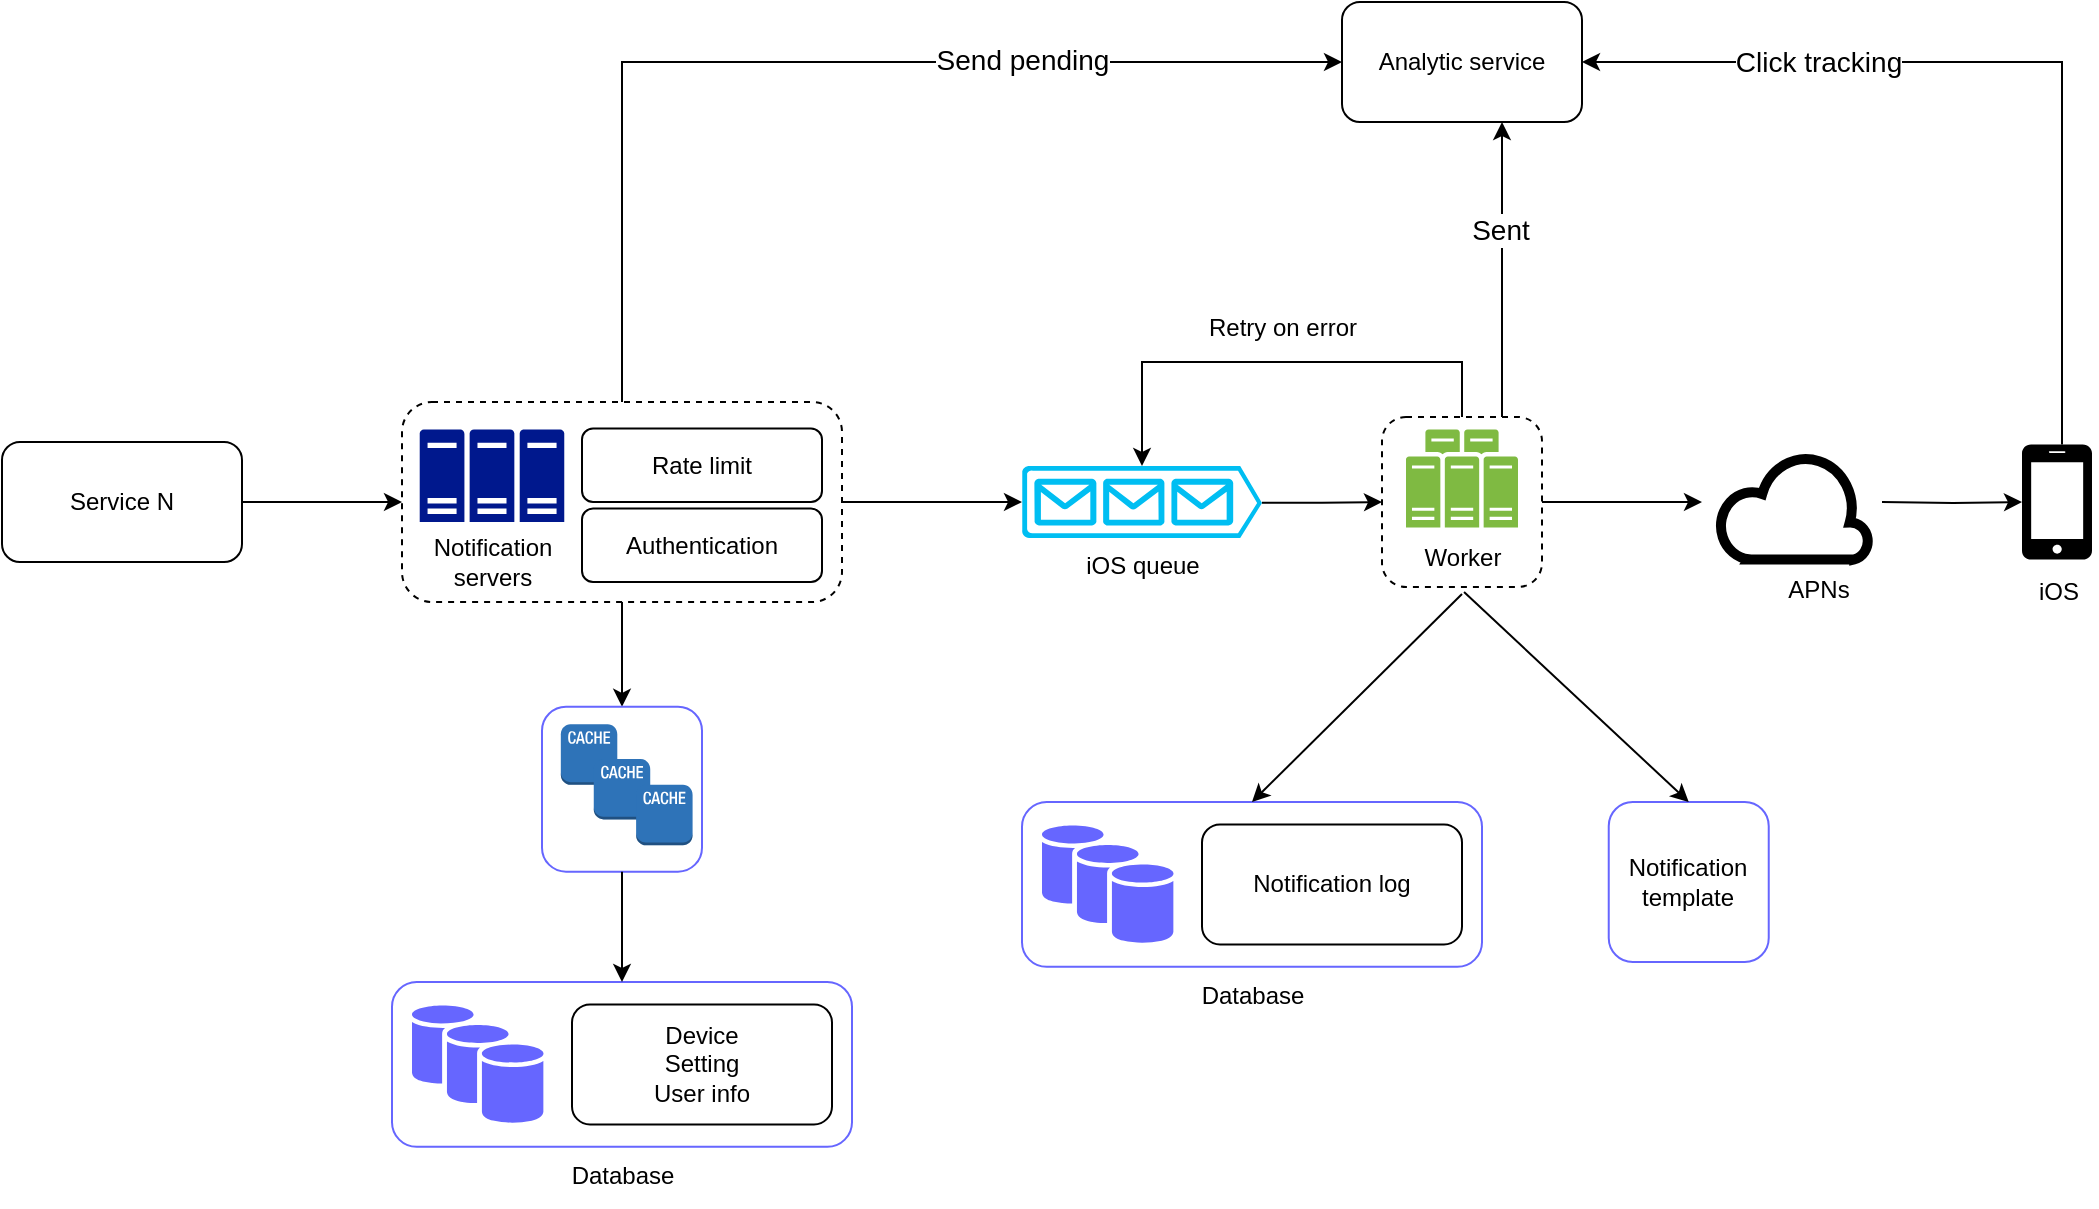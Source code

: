 <mxfile version="24.7.17">
  <diagram name="Page-1" id="5w6YOpGTzONQXnQhQidN">
    <mxGraphModel grid="1" page="1" gridSize="10" guides="1" tooltips="1" connect="1" arrows="1" fold="1" pageScale="1" pageWidth="850" pageHeight="1100" math="0" shadow="0">
      <root>
        <mxCell id="0" />
        <mxCell id="1" parent="0" />
        <mxCell id="AeUnnbuYNQwcfc2Jq3Y8-59" style="edgeStyle=orthogonalEdgeStyle;rounded=0;orthogonalLoop=1;jettySize=auto;html=1;exitX=0.5;exitY=1;exitDx=0;exitDy=0;entryX=0.5;entryY=0;entryDx=0;entryDy=0;" edge="1" parent="1" source="UhGnseYafk5A4zhblU-_-9" target="AeUnnbuYNQwcfc2Jq3Y8-26">
          <mxGeometry relative="1" as="geometry" />
        </mxCell>
        <mxCell id="AeUnnbuYNQwcfc2Jq3Y8-91" style="edgeStyle=orthogonalEdgeStyle;rounded=0;orthogonalLoop=1;jettySize=auto;html=1;entryX=0;entryY=0.5;entryDx=0;entryDy=0;" edge="1" parent="1" source="UhGnseYafk5A4zhblU-_-9" target="AeUnnbuYNQwcfc2Jq3Y8-90">
          <mxGeometry relative="1" as="geometry">
            <Array as="points">
              <mxPoint x="1030" y="170" />
            </Array>
          </mxGeometry>
        </mxCell>
        <mxCell id="AeUnnbuYNQwcfc2Jq3Y8-92" value="Send pending" style="edgeLabel;html=1;align=center;verticalAlign=middle;resizable=0;points=[];fontSize=14;" connectable="0" vertex="1" parent="AeUnnbuYNQwcfc2Jq3Y8-91">
          <mxGeometry x="0.396" y="1" relative="1" as="geometry">
            <mxPoint as="offset" />
          </mxGeometry>
        </mxCell>
        <mxCell id="UhGnseYafk5A4zhblU-_-9" value="" style="rounded=1;whiteSpace=wrap;html=1;dashed=1;" vertex="1" parent="1">
          <mxGeometry x="920" y="340" width="220" height="100" as="geometry" />
        </mxCell>
        <mxCell id="UhGnseYafk5A4zhblU-_-4" value="" style="sketch=0;aspect=fixed;pointerEvents=1;shadow=0;dashed=0;html=1;strokeColor=none;labelPosition=center;verticalLabelPosition=bottom;verticalAlign=top;align=center;fillColor=#00188D;shape=mxgraph.mscae.enterprise.server_farm" vertex="1" parent="1">
          <mxGeometry x="928.86" y="353.75" width="72.27" height="46.25" as="geometry" />
        </mxCell>
        <mxCell id="UhGnseYafk5A4zhblU-_-10" value="Notification&lt;div&gt;servers&lt;/div&gt;" style="text;html=1;align=center;verticalAlign=middle;resizable=0;points=[];autosize=1;strokeColor=none;fillColor=none;" vertex="1" parent="1">
          <mxGeometry x="924.99" y="400" width="80" height="40" as="geometry" />
        </mxCell>
        <mxCell id="AeUnnbuYNQwcfc2Jq3Y8-1" style="edgeStyle=orthogonalEdgeStyle;rounded=0;orthogonalLoop=1;jettySize=auto;html=1;exitX=1;exitY=0.51;exitDx=0;exitDy=0;exitPerimeter=0;entryX=0;entryY=0.5;entryDx=0;entryDy=0;" edge="1" parent="1" source="UhGnseYafk5A4zhblU-_-11" target="UhGnseYafk5A4zhblU-_-50">
          <mxGeometry relative="1" as="geometry">
            <mxPoint x="1400" y="390" as="targetPoint" />
          </mxGeometry>
        </mxCell>
        <mxCell id="UhGnseYafk5A4zhblU-_-11" value="iOS queue" style="verticalLabelPosition=bottom;html=1;verticalAlign=top;align=center;strokeColor=none;fillColor=#00BEF2;shape=mxgraph.azure.queue_generic;pointerEvents=1;" vertex="1" parent="1">
          <mxGeometry x="1230" y="372" width="120" height="36" as="geometry" />
        </mxCell>
        <mxCell id="UhGnseYafk5A4zhblU-_-15" value="" style="edgeStyle=orthogonalEdgeStyle;rounded=0;orthogonalLoop=1;jettySize=auto;html=1;" edge="1" parent="1" target="UhGnseYafk5A4zhblU-_-17">
          <mxGeometry relative="1" as="geometry">
            <mxPoint x="1660" y="390" as="sourcePoint" />
          </mxGeometry>
        </mxCell>
        <mxCell id="UhGnseYafk5A4zhblU-_-16" value="" style="verticalLabelPosition=bottom;html=1;verticalAlign=top;align=center;strokeColor=default;fillColor=default;shape=mxgraph.azure.cloud;fillStyle=solid;strokeWidth=5;" vertex="1" parent="1">
          <mxGeometry x="1578.37" y="365.65" width="75" height="53.13" as="geometry" />
        </mxCell>
        <mxCell id="AeUnnbuYNQwcfc2Jq3Y8-97" style="edgeStyle=orthogonalEdgeStyle;rounded=0;orthogonalLoop=1;jettySize=auto;html=1;entryX=1;entryY=0.5;entryDx=0;entryDy=0;" edge="1" parent="1" source="UhGnseYafk5A4zhblU-_-17" target="AeUnnbuYNQwcfc2Jq3Y8-90">
          <mxGeometry relative="1" as="geometry">
            <Array as="points">
              <mxPoint x="1750" y="170" />
            </Array>
          </mxGeometry>
        </mxCell>
        <mxCell id="AeUnnbuYNQwcfc2Jq3Y8-98" value="Click tracking" style="edgeLabel;html=1;align=center;verticalAlign=middle;resizable=0;points=[];fontSize=14;" connectable="0" vertex="1" parent="AeUnnbuYNQwcfc2Jq3Y8-97">
          <mxGeometry x="0.471" y="4" relative="1" as="geometry">
            <mxPoint x="4" y="-4" as="offset" />
          </mxGeometry>
        </mxCell>
        <mxCell id="UhGnseYafk5A4zhblU-_-17" value="" style="sketch=0;pointerEvents=1;shadow=0;dashed=0;html=1;strokeColor=none;fillColor=#000000;labelPosition=center;verticalLabelPosition=bottom;verticalAlign=top;outlineConnect=0;align=center;shape=mxgraph.office.devices.cell_phone_iphone_standalone;" vertex="1" parent="1">
          <mxGeometry x="1730" y="361.21" width="35" height="57.57" as="geometry" />
        </mxCell>
        <mxCell id="UhGnseYafk5A4zhblU-_-18" value="APNs" style="text;html=1;align=center;verticalAlign=middle;resizable=0;points=[];autosize=1;strokeColor=none;fillColor=none;" vertex="1" parent="1">
          <mxGeometry x="1603.37" y="418.78" width="50" height="30" as="geometry" />
        </mxCell>
        <mxCell id="UhGnseYafk5A4zhblU-_-19" value="iOS" style="text;html=1;align=center;verticalAlign=middle;resizable=0;points=[];autosize=1;strokeColor=none;fillColor=none;" vertex="1" parent="1">
          <mxGeometry x="1727.5" y="420" width="40" height="30" as="geometry" />
        </mxCell>
        <mxCell id="UhGnseYafk5A4zhblU-_-38" style="edgeStyle=orthogonalEdgeStyle;rounded=0;orthogonalLoop=1;jettySize=auto;html=1;exitX=1;exitY=0.5;exitDx=0;exitDy=0;entryX=0;entryY=0.5;entryDx=0;entryDy=0;" edge="1" parent="1" source="UhGnseYafk5A4zhblU-_-39" target="UhGnseYafk5A4zhblU-_-9">
          <mxGeometry relative="1" as="geometry">
            <mxPoint x="900" y="400" as="targetPoint" />
          </mxGeometry>
        </mxCell>
        <mxCell id="UhGnseYafk5A4zhblU-_-39" value="Service N" style="rounded=1;whiteSpace=wrap;html=1;" vertex="1" parent="1">
          <mxGeometry x="720" y="360" width="120" height="60" as="geometry" />
        </mxCell>
        <mxCell id="UhGnseYafk5A4zhblU-_-44" style="rounded=0;orthogonalLoop=1;jettySize=auto;html=1;exitX=1;exitY=0.5;exitDx=0;exitDy=0;entryX=0;entryY=0.5;entryDx=0;entryDy=0;entryPerimeter=0;" edge="1" parent="1" source="UhGnseYafk5A4zhblU-_-9" target="UhGnseYafk5A4zhblU-_-11">
          <mxGeometry relative="1" as="geometry">
            <mxPoint x="1320" y="200" as="targetPoint" />
            <mxPoint x="1250" y="383.25" as="sourcePoint" />
          </mxGeometry>
        </mxCell>
        <mxCell id="UhGnseYafk5A4zhblU-_-52" value="" style="group" connectable="0" vertex="1" parent="1">
          <mxGeometry x="1410" y="347.5" width="80" height="85" as="geometry" />
        </mxCell>
        <mxCell id="AeUnnbuYNQwcfc2Jq3Y8-96" style="edgeStyle=orthogonalEdgeStyle;rounded=0;orthogonalLoop=1;jettySize=auto;html=1;" edge="1" parent="UhGnseYafk5A4zhblU-_-52" source="UhGnseYafk5A4zhblU-_-50">
          <mxGeometry relative="1" as="geometry">
            <mxPoint x="160" y="42.5" as="targetPoint" />
          </mxGeometry>
        </mxCell>
        <mxCell id="UhGnseYafk5A4zhblU-_-50" value="" style="rounded=1;whiteSpace=wrap;html=1;dashed=1;" vertex="1" parent="UhGnseYafk5A4zhblU-_-52">
          <mxGeometry width="80" height="85" as="geometry" />
        </mxCell>
        <mxCell id="UhGnseYafk5A4zhblU-_-49" value="" style="sketch=0;pointerEvents=1;shadow=0;dashed=1;html=1;strokeColor=none;fillColor=#505050;labelPosition=center;verticalLabelPosition=bottom;verticalAlign=top;outlineConnect=0;align=center;shape=mxgraph.office.servers.server_farm;fillColor=#7FBA42;" vertex="1" parent="UhGnseYafk5A4zhblU-_-52">
          <mxGeometry x="12" y="6.21" width="56" height="49" as="geometry" />
        </mxCell>
        <mxCell id="UhGnseYafk5A4zhblU-_-51" value="Worker" style="text;html=1;align=center;verticalAlign=middle;resizable=0;points=[];autosize=1;strokeColor=none;fillColor=none;" vertex="1" parent="UhGnseYafk5A4zhblU-_-52">
          <mxGeometry x="10" y="55" width="60" height="30" as="geometry" />
        </mxCell>
        <mxCell id="AeUnnbuYNQwcfc2Jq3Y8-13" style="edgeStyle=orthogonalEdgeStyle;rounded=0;orthogonalLoop=1;jettySize=auto;html=1;exitX=0.5;exitY=0;exitDx=0;exitDy=0;entryX=0.5;entryY=0;entryDx=0;entryDy=0;entryPerimeter=0;" edge="1" parent="1" source="UhGnseYafk5A4zhblU-_-50" target="UhGnseYafk5A4zhblU-_-11">
          <mxGeometry relative="1" as="geometry">
            <Array as="points">
              <mxPoint x="1450" y="320" />
              <mxPoint x="1290" y="320" />
            </Array>
          </mxGeometry>
        </mxCell>
        <mxCell id="AeUnnbuYNQwcfc2Jq3Y8-30" value="" style="group" connectable="0" vertex="1" parent="1">
          <mxGeometry x="990" y="492.4" width="80" height="82.43" as="geometry" />
        </mxCell>
        <mxCell id="AeUnnbuYNQwcfc2Jq3Y8-26" value="" style="rounded=1;whiteSpace=wrap;html=1;strokeColor=#6666FF;" vertex="1" parent="AeUnnbuYNQwcfc2Jq3Y8-30">
          <mxGeometry width="80" height="82.43" as="geometry" />
        </mxCell>
        <mxCell id="AeUnnbuYNQwcfc2Jq3Y8-27" value="" style="outlineConnect=0;dashed=0;verticalLabelPosition=bottom;verticalAlign=top;align=center;html=1;shape=mxgraph.aws3.cache_node;fillColor=#2E73B8;gradientColor=none;" vertex="1" parent="AeUnnbuYNQwcfc2Jq3Y8-30">
          <mxGeometry x="9.412" y="8.765" width="28.235" height="30.224" as="geometry" />
        </mxCell>
        <mxCell id="AeUnnbuYNQwcfc2Jq3Y8-57" value="" style="outlineConnect=0;dashed=0;verticalLabelPosition=bottom;verticalAlign=top;align=center;html=1;shape=mxgraph.aws3.cache_node;fillColor=#2E73B8;gradientColor=none;" vertex="1" parent="AeUnnbuYNQwcfc2Jq3Y8-30">
          <mxGeometry x="25.882" y="26.103" width="28.235" height="30.224" as="geometry" />
        </mxCell>
        <mxCell id="AeUnnbuYNQwcfc2Jq3Y8-58" value="" style="outlineConnect=0;dashed=0;verticalLabelPosition=bottom;verticalAlign=top;align=center;html=1;shape=mxgraph.aws3.cache_node;fillColor=#2E73B8;gradientColor=none;" vertex="1" parent="AeUnnbuYNQwcfc2Jq3Y8-30">
          <mxGeometry x="47.059" y="38.989" width="28.235" height="30.224" as="geometry" />
        </mxCell>
        <mxCell id="AeUnnbuYNQwcfc2Jq3Y8-66" value="" style="group;movable=1;resizable=1;rotatable=1;deletable=1;editable=1;locked=0;connectable=1;" connectable="0" vertex="1" parent="1">
          <mxGeometry x="915" y="630" width="230" height="82.43" as="geometry" />
        </mxCell>
        <mxCell id="AeUnnbuYNQwcfc2Jq3Y8-67" value="" style="rounded=1;whiteSpace=wrap;html=1;strokeColor=#6666FF;movable=1;resizable=1;rotatable=1;deletable=1;editable=1;locked=0;connectable=1;" vertex="1" parent="AeUnnbuYNQwcfc2Jq3Y8-66">
          <mxGeometry width="230" height="82.43" as="geometry" />
        </mxCell>
        <mxCell id="AeUnnbuYNQwcfc2Jq3Y8-65" value="" style="sketch=0;shadow=0;dashed=0;html=1;strokeColor=none;fillColor=#6666FF;labelPosition=center;verticalLabelPosition=bottom;verticalAlign=top;outlineConnect=0;align=center;shape=mxgraph.office.databases.database_availability_group;movable=1;resizable=1;rotatable=1;deletable=1;editable=1;locked=0;connectable=1;" vertex="1" parent="AeUnnbuYNQwcfc2Jq3Y8-66">
          <mxGeometry x="10.0" y="11.71" width="65.76" height="59" as="geometry" />
        </mxCell>
        <mxCell id="AeUnnbuYNQwcfc2Jq3Y8-76" value="Device&lt;div&gt;Setting&lt;/div&gt;&lt;div&gt;User info&lt;/div&gt;" style="rounded=1;whiteSpace=wrap;html=1;" vertex="1" parent="AeUnnbuYNQwcfc2Jq3Y8-66">
          <mxGeometry x="90" y="11.21" width="130" height="60" as="geometry" />
        </mxCell>
        <mxCell id="AeUnnbuYNQwcfc2Jq3Y8-72" style="edgeStyle=orthogonalEdgeStyle;rounded=0;orthogonalLoop=1;jettySize=auto;html=1;exitX=0.5;exitY=1;exitDx=0;exitDy=0;entryX=0.5;entryY=0;entryDx=0;entryDy=0;" edge="1" parent="1" source="AeUnnbuYNQwcfc2Jq3Y8-26" target="AeUnnbuYNQwcfc2Jq3Y8-67">
          <mxGeometry relative="1" as="geometry" />
        </mxCell>
        <mxCell id="AeUnnbuYNQwcfc2Jq3Y8-73" value="Database" style="text;html=1;align=center;verticalAlign=middle;resizable=0;points=[];autosize=1;strokeColor=none;fillColor=none;" vertex="1" parent="1">
          <mxGeometry x="995" y="712.43" width="70" height="30" as="geometry" />
        </mxCell>
        <mxCell id="AeUnnbuYNQwcfc2Jq3Y8-74" value="Rate limit" style="rounded=1;whiteSpace=wrap;html=1;" vertex="1" parent="1">
          <mxGeometry x="1010" y="353.25" width="120" height="36.75" as="geometry" />
        </mxCell>
        <mxCell id="AeUnnbuYNQwcfc2Jq3Y8-75" value="Authentication" style="rounded=1;whiteSpace=wrap;html=1;" vertex="1" parent="1">
          <mxGeometry x="1010" y="393.25" width="120" height="36.75" as="geometry" />
        </mxCell>
        <mxCell id="AeUnnbuYNQwcfc2Jq3Y8-78" value="" style="group;movable=1;resizable=1;rotatable=1;deletable=1;editable=1;locked=0;connectable=1;" connectable="0" vertex="1" parent="1">
          <mxGeometry x="1230" y="540" width="230" height="82.43" as="geometry" />
        </mxCell>
        <mxCell id="AeUnnbuYNQwcfc2Jq3Y8-79" value="" style="rounded=1;whiteSpace=wrap;html=1;strokeColor=#6666FF;movable=1;resizable=1;rotatable=1;deletable=1;editable=1;locked=0;connectable=1;" vertex="1" parent="AeUnnbuYNQwcfc2Jq3Y8-78">
          <mxGeometry width="230" height="82.43" as="geometry" />
        </mxCell>
        <mxCell id="AeUnnbuYNQwcfc2Jq3Y8-80" value="" style="sketch=0;shadow=0;dashed=0;html=1;strokeColor=none;fillColor=#6666FF;labelPosition=center;verticalLabelPosition=bottom;verticalAlign=top;outlineConnect=0;align=center;shape=mxgraph.office.databases.database_availability_group;movable=1;resizable=1;rotatable=1;deletable=1;editable=1;locked=0;connectable=1;" vertex="1" parent="AeUnnbuYNQwcfc2Jq3Y8-78">
          <mxGeometry x="10.0" y="11.71" width="65.76" height="59" as="geometry" />
        </mxCell>
        <mxCell id="AeUnnbuYNQwcfc2Jq3Y8-81" value="Notification log" style="rounded=1;whiteSpace=wrap;html=1;" vertex="1" parent="AeUnnbuYNQwcfc2Jq3Y8-78">
          <mxGeometry x="90" y="11.21" width="130" height="60" as="geometry" />
        </mxCell>
        <mxCell id="AeUnnbuYNQwcfc2Jq3Y8-82" value="Database" style="text;html=1;align=center;verticalAlign=middle;resizable=0;points=[];autosize=1;strokeColor=none;fillColor=none;" vertex="1" parent="1">
          <mxGeometry x="1310" y="622.43" width="70" height="30" as="geometry" />
        </mxCell>
        <mxCell id="AeUnnbuYNQwcfc2Jq3Y8-83" style="rounded=0;orthogonalLoop=1;jettySize=auto;html=1;entryX=0.5;entryY=0;entryDx=0;entryDy=0;exitX=0.5;exitY=1.117;exitDx=0;exitDy=0;exitPerimeter=0;" edge="1" parent="1" source="UhGnseYafk5A4zhblU-_-51" target="AeUnnbuYNQwcfc2Jq3Y8-79">
          <mxGeometry relative="1" as="geometry" />
        </mxCell>
        <mxCell id="AeUnnbuYNQwcfc2Jq3Y8-84" value="" style="group" connectable="0" vertex="1" parent="1">
          <mxGeometry x="1523.37" y="540" width="80" height="80" as="geometry" />
        </mxCell>
        <mxCell id="AeUnnbuYNQwcfc2Jq3Y8-85" value="Notification template" style="rounded=1;whiteSpace=wrap;html=1;strokeColor=#6666FF;" vertex="1" parent="AeUnnbuYNQwcfc2Jq3Y8-84">
          <mxGeometry width="80" height="80" as="geometry" />
        </mxCell>
        <mxCell id="AeUnnbuYNQwcfc2Jq3Y8-89" value="" style="rounded=0;orthogonalLoop=1;jettySize=auto;html=1;entryX=0.5;entryY=0;entryDx=0;entryDy=0;exitX=0.517;exitY=1.083;exitDx=0;exitDy=0;exitPerimeter=0;" edge="1" parent="1" source="UhGnseYafk5A4zhblU-_-51" target="AeUnnbuYNQwcfc2Jq3Y8-85">
          <mxGeometry relative="1" as="geometry" />
        </mxCell>
        <mxCell id="AeUnnbuYNQwcfc2Jq3Y8-90" value="Analytic service" style="rounded=1;whiteSpace=wrap;html=1;" vertex="1" parent="1">
          <mxGeometry x="1390" y="140" width="120" height="60" as="geometry" />
        </mxCell>
        <mxCell id="AeUnnbuYNQwcfc2Jq3Y8-93" style="edgeStyle=orthogonalEdgeStyle;rounded=0;orthogonalLoop=1;jettySize=auto;html=1;exitX=0.75;exitY=0;exitDx=0;exitDy=0;" edge="1" parent="1" source="UhGnseYafk5A4zhblU-_-50">
          <mxGeometry relative="1" as="geometry">
            <mxPoint x="1470" y="340" as="sourcePoint" />
            <mxPoint x="1470" y="200" as="targetPoint" />
            <Array as="points" />
          </mxGeometry>
        </mxCell>
        <mxCell id="AeUnnbuYNQwcfc2Jq3Y8-95" value="Sent" style="edgeLabel;html=1;align=center;verticalAlign=middle;resizable=0;points=[];fontSize=14;" connectable="0" vertex="1" parent="AeUnnbuYNQwcfc2Jq3Y8-93">
          <mxGeometry x="0.271" y="2" relative="1" as="geometry">
            <mxPoint as="offset" />
          </mxGeometry>
        </mxCell>
        <mxCell id="AeUnnbuYNQwcfc2Jq3Y8-94" value="Retry on error" style="text;html=1;align=center;verticalAlign=middle;resizable=0;points=[];autosize=1;strokeColor=none;fillColor=none;" vertex="1" parent="1">
          <mxGeometry x="1310" y="288" width="100" height="30" as="geometry" />
        </mxCell>
      </root>
    </mxGraphModel>
  </diagram>
</mxfile>
